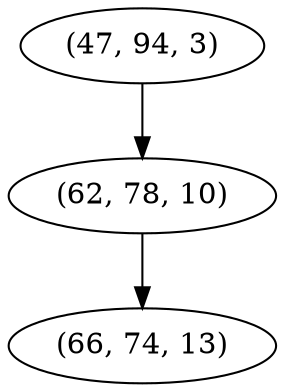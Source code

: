digraph tree {
    "(47, 94, 3)";
    "(62, 78, 10)";
    "(66, 74, 13)";
    "(47, 94, 3)" -> "(62, 78, 10)";
    "(62, 78, 10)" -> "(66, 74, 13)";
}
